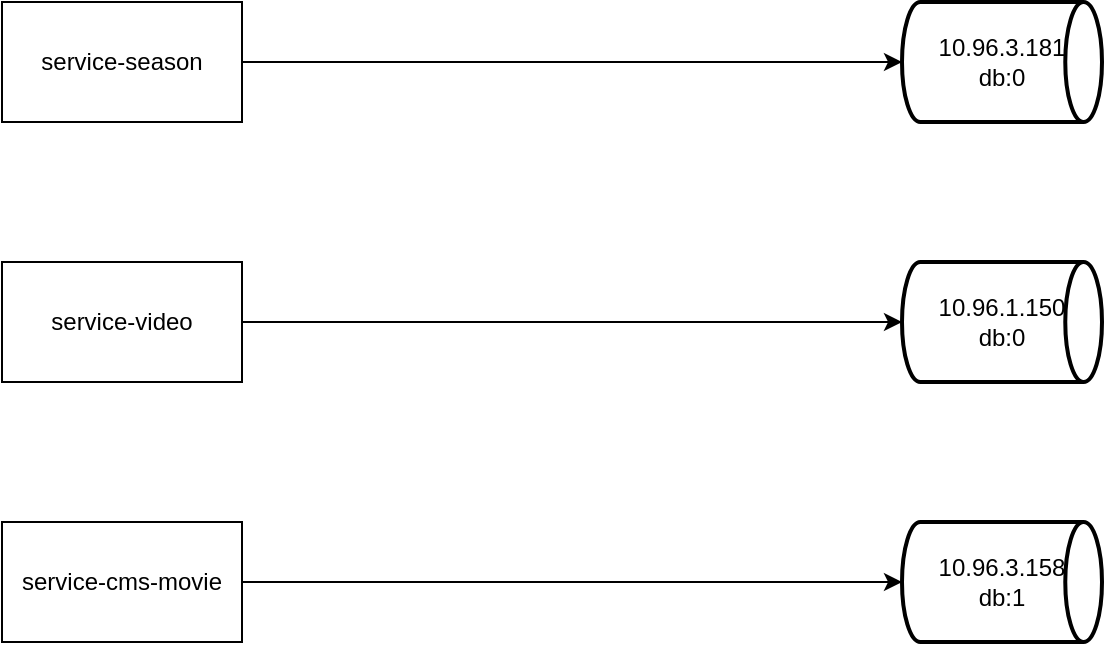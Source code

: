 <mxfile version="14.9.0" type="github">
  <diagram id="eC4nDoxioBcgY8u1fJzs" name="Page-1">
    <mxGraphModel dx="1422" dy="794" grid="1" gridSize="10" guides="1" tooltips="1" connect="1" arrows="1" fold="1" page="1" pageScale="1" pageWidth="827" pageHeight="1169" math="0" shadow="0">
      <root>
        <mxCell id="0" />
        <mxCell id="1" parent="0" />
        <mxCell id="SvwNnWSBO38b0kkTtaii-1" value="10.96.3.181&lt;br&gt;db:0" style="strokeWidth=2;html=1;shape=mxgraph.flowchart.direct_data;whiteSpace=wrap;" vertex="1" parent="1">
          <mxGeometry x="550" y="120" width="100" height="60" as="geometry" />
        </mxCell>
        <mxCell id="SvwNnWSBO38b0kkTtaii-2" value="10.96.1.150&lt;br&gt;db:0" style="strokeWidth=2;html=1;shape=mxgraph.flowchart.direct_data;whiteSpace=wrap;" vertex="1" parent="1">
          <mxGeometry x="550" y="250" width="100" height="60" as="geometry" />
        </mxCell>
        <mxCell id="SvwNnWSBO38b0kkTtaii-7" style="edgeStyle=orthogonalEdgeStyle;rounded=0;orthogonalLoop=1;jettySize=auto;html=1;entryX=0;entryY=0.5;entryDx=0;entryDy=0;entryPerimeter=0;" edge="1" parent="1" source="SvwNnWSBO38b0kkTtaii-4" target="SvwNnWSBO38b0kkTtaii-1">
          <mxGeometry relative="1" as="geometry" />
        </mxCell>
        <mxCell id="SvwNnWSBO38b0kkTtaii-4" value="service-season" style="rounded=0;whiteSpace=wrap;html=1;" vertex="1" parent="1">
          <mxGeometry x="100" y="120" width="120" height="60" as="geometry" />
        </mxCell>
        <mxCell id="SvwNnWSBO38b0kkTtaii-8" value="10.96.3.158&lt;br&gt;db:1" style="strokeWidth=2;html=1;shape=mxgraph.flowchart.direct_data;whiteSpace=wrap;" vertex="1" parent="1">
          <mxGeometry x="550" y="380" width="100" height="60" as="geometry" />
        </mxCell>
        <mxCell id="SvwNnWSBO38b0kkTtaii-11" style="edgeStyle=orthogonalEdgeStyle;rounded=0;orthogonalLoop=1;jettySize=auto;html=1;" edge="1" parent="1" source="SvwNnWSBO38b0kkTtaii-9" target="SvwNnWSBO38b0kkTtaii-2">
          <mxGeometry relative="1" as="geometry" />
        </mxCell>
        <mxCell id="SvwNnWSBO38b0kkTtaii-9" value="service-video" style="rounded=0;whiteSpace=wrap;html=1;" vertex="1" parent="1">
          <mxGeometry x="100" y="250" width="120" height="60" as="geometry" />
        </mxCell>
        <mxCell id="SvwNnWSBO38b0kkTtaii-12" style="edgeStyle=orthogonalEdgeStyle;rounded=0;orthogonalLoop=1;jettySize=auto;html=1;entryX=0;entryY=0.5;entryDx=0;entryDy=0;entryPerimeter=0;" edge="1" parent="1" source="SvwNnWSBO38b0kkTtaii-10" target="SvwNnWSBO38b0kkTtaii-8">
          <mxGeometry relative="1" as="geometry" />
        </mxCell>
        <mxCell id="SvwNnWSBO38b0kkTtaii-10" value="service-cms-movie" style="rounded=0;whiteSpace=wrap;html=1;" vertex="1" parent="1">
          <mxGeometry x="100" y="380" width="120" height="60" as="geometry" />
        </mxCell>
      </root>
    </mxGraphModel>
  </diagram>
</mxfile>
